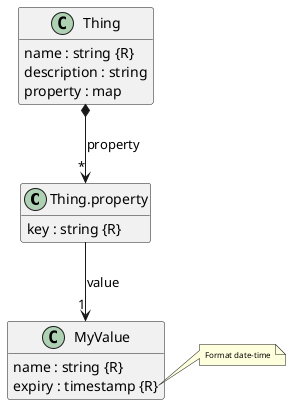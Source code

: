 @startuml
hide <<Path>> circle
hide <<Response>> circle
hide <<Parameter>> circle
hide empty methods
hide empty fields
set namespaceSeparator none

class "Thing.property" as Thing.property {
  {field} key : string {R}
}

class "Thing" as Thing {
  {field} name : string {R}
  {field} description : string
  {field} property : map
}

class "MyValue" as MyValue {
  {field} name : string {R}
  {field} expiry : timestamp {R}
}
note right of MyValue::"expiry"
	<size:8>Format date-time</size>
end note

"Thing" *--> "*" "Thing.property"  :  "property"

"Thing.property" --> "1" "MyValue"  :  "value"

@enduml